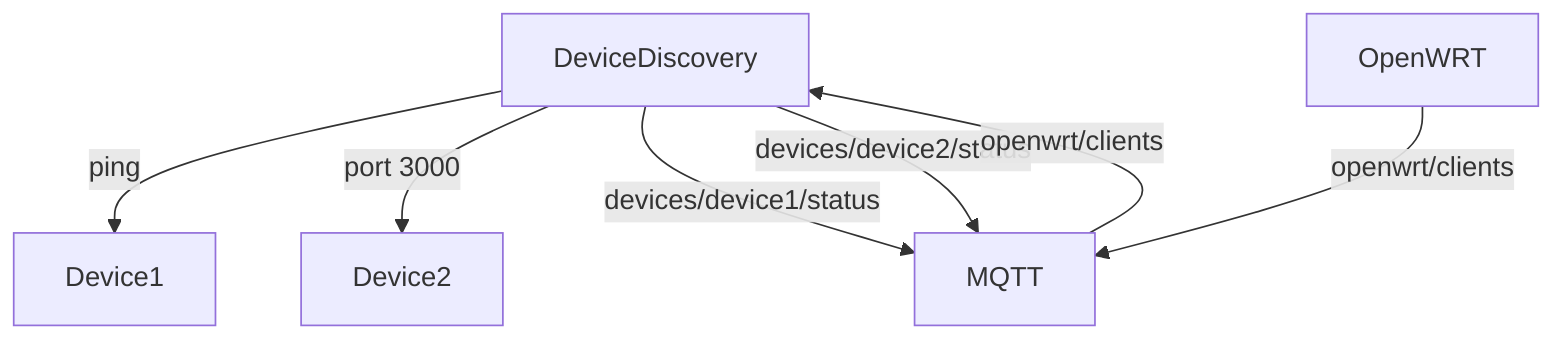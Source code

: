 graph TD
    DeviceDiscovery --> |ping| Device1
    DeviceDiscovery --> |port 3000| Device2
    DeviceDiscovery --> |devices/device1/status| MQTT
    DeviceDiscovery --> |devices/device2/status| MQTT
    OpenWRT --> |openwrt/clients| MQTT
    MQTT --> |openwrt/clients|DeviceDiscovery